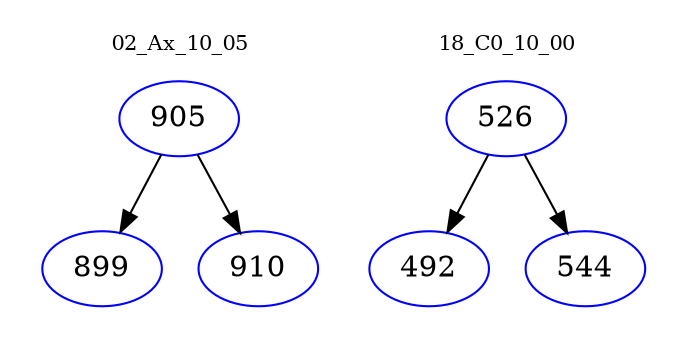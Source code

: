 digraph{
subgraph cluster_0 {
color = white
label = "02_Ax_10_05";
fontsize=10;
T0_905 [label="905", color="blue"]
T0_905 -> T0_899 [color="black"]
T0_899 [label="899", color="blue"]
T0_905 -> T0_910 [color="black"]
T0_910 [label="910", color="blue"]
}
subgraph cluster_1 {
color = white
label = "18_C0_10_00";
fontsize=10;
T1_526 [label="526", color="blue"]
T1_526 -> T1_492 [color="black"]
T1_492 [label="492", color="blue"]
T1_526 -> T1_544 [color="black"]
T1_544 [label="544", color="blue"]
}
}
